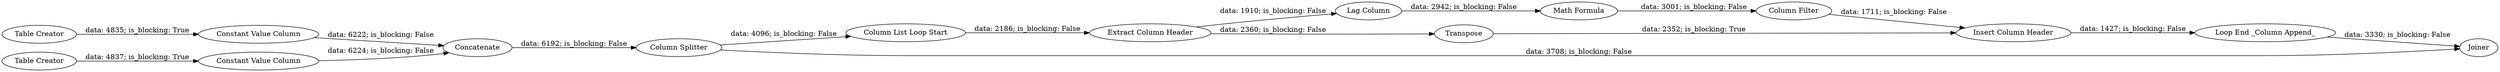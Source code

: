 digraph {
	"-8427029806144709862_3" [label="Constant Value Column"]
	"-8427029806144709862_1" [label="Table Creator"]
	"-8427029806144709862_8" [label="Lag Column"]
	"-8427029806144709862_11" [label="Math Formula"]
	"-8427029806144709862_2" [label="Table Creator"]
	"-8427029806144709862_4" [label="Constant Value Column"]
	"-8427029806144709862_5" [label=Concatenate]
	"-8427029806144709862_14" [label=Transpose]
	"-8427029806144709862_13" [label="Insert Column Header"]
	"-8427029806144709862_7" [label="Loop End _Column Append_"]
	"-8427029806144709862_12" [label="Column Filter"]
	"-8427029806144709862_9" [label="Column Splitter"]
	"-8427029806144709862_6" [label="Column List Loop Start"]
	"-8427029806144709862_15" [label=Joiner]
	"-8427029806144709862_10" [label="Extract Column Header"]
	"-8427029806144709862_10" -> "-8427029806144709862_8" [label="data: 1910; is_blocking: False"]
	"-8427029806144709862_13" -> "-8427029806144709862_7" [label="data: 1427; is_blocking: False"]
	"-8427029806144709862_3" -> "-8427029806144709862_5" [label="data: 6224; is_blocking: False"]
	"-8427029806144709862_6" -> "-8427029806144709862_10" [label="data: 2186; is_blocking: False"]
	"-8427029806144709862_9" -> "-8427029806144709862_15" [label="data: 3708; is_blocking: False"]
	"-8427029806144709862_7" -> "-8427029806144709862_15" [label="data: 3330; is_blocking: False"]
	"-8427029806144709862_14" -> "-8427029806144709862_13" [label="data: 2352; is_blocking: True"]
	"-8427029806144709862_8" -> "-8427029806144709862_11" [label="data: 2942; is_blocking: False"]
	"-8427029806144709862_10" -> "-8427029806144709862_14" [label="data: 2360; is_blocking: False"]
	"-8427029806144709862_11" -> "-8427029806144709862_12" [label="data: 3001; is_blocking: False"]
	"-8427029806144709862_4" -> "-8427029806144709862_5" [label="data: 6222; is_blocking: False"]
	"-8427029806144709862_1" -> "-8427029806144709862_3" [label="data: 4837; is_blocking: True"]
	"-8427029806144709862_12" -> "-8427029806144709862_13" [label="data: 1711; is_blocking: False"]
	"-8427029806144709862_9" -> "-8427029806144709862_6" [label="data: 4096; is_blocking: False"]
	"-8427029806144709862_2" -> "-8427029806144709862_4" [label="data: 4835; is_blocking: True"]
	"-8427029806144709862_5" -> "-8427029806144709862_9" [label="data: 6192; is_blocking: False"]
	rankdir=LR
}
